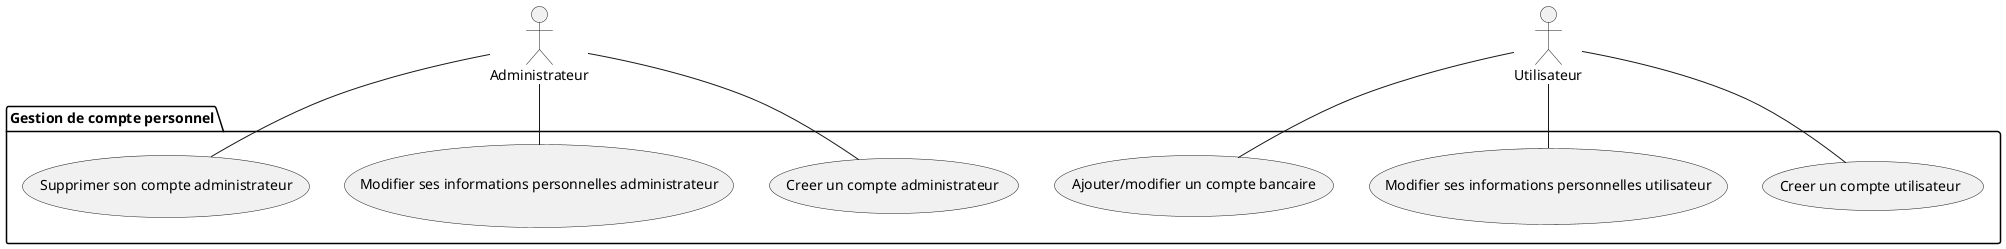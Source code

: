 @startuml Gestion de compte personnel

actor "Administrateur" as admin
actor "Utilisateur" as user


package "Gestion de compte personnel" {
	usecase "Creer un compte administrateur" as cca
	usecase "Modifier ses informations personnelles administrateur" as mipa
	usecase "Supprimer son compte administrateur" as sca

	usecase "Creer un compte utilisateur" as ccp
	usecase "Modifier ses informations personnelles utilisateur" as mipu
	usecase "Ajouter/modifier un compte bancaire" as acb

'	appartenance
	'	Administrateur
	admin 	--		cca
	admin 	--		mipa
	admin 	--		sca

	'	Utilisateur
	user 		--		ccp
	user 		--		mipu
	user 		--		acb
'	includes

}

@enduml